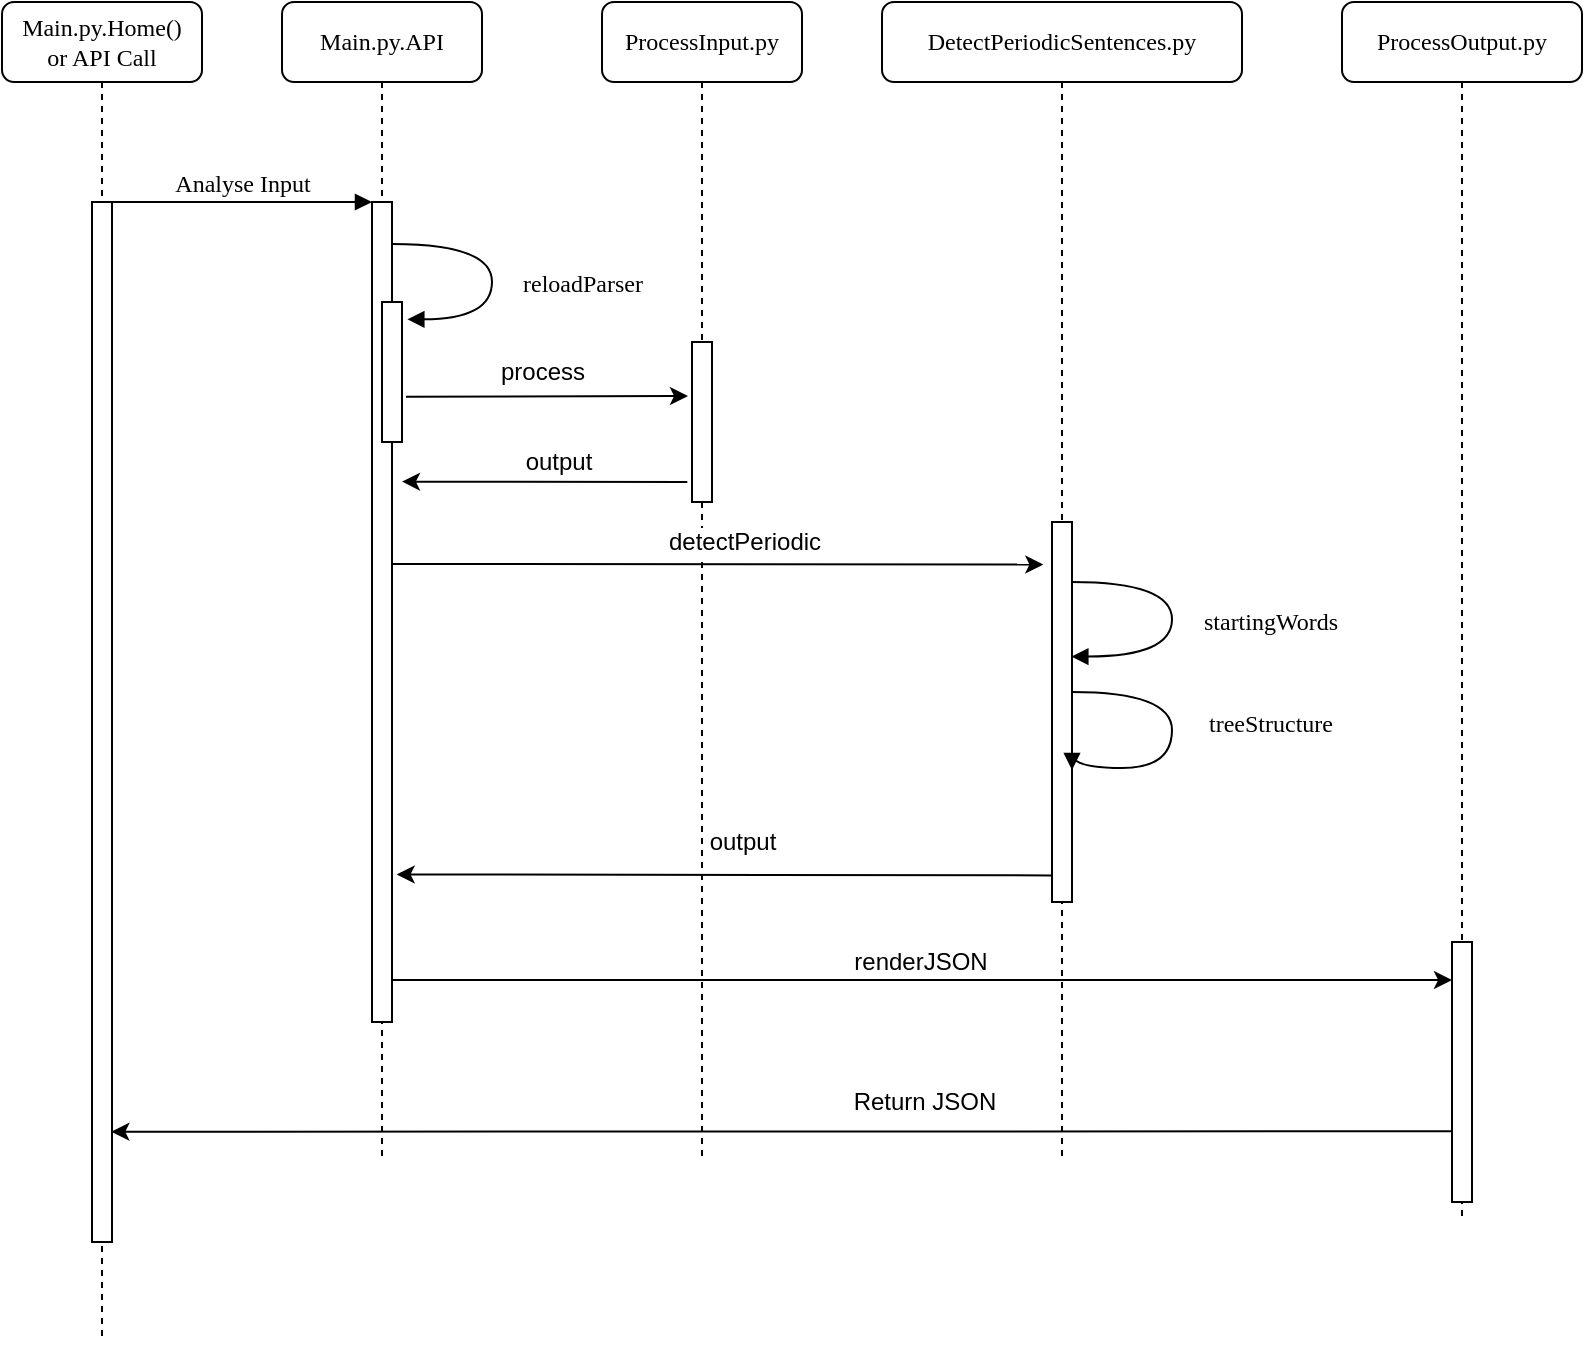 <mxfile version="12.2.4" type="device" pages="1"><diagram name="Page-1" id="13e1069c-82ec-6db2-03f1-153e76fe0fe0"><mxGraphModel dx="594" dy="705" grid="1" gridSize="10" guides="1" tooltips="1" connect="1" arrows="1" fold="1" page="1" pageScale="1" pageWidth="1100" pageHeight="850" background="#ffffff" math="0" shadow="0"><root><mxCell id="0"/><mxCell id="1" parent="0"/><mxCell id="7baba1c4bc27f4b0-2" value="Main.py.API" style="shape=umlLifeline;perimeter=lifelinePerimeter;whiteSpace=wrap;html=1;container=1;collapsible=0;recursiveResize=0;outlineConnect=0;rounded=1;shadow=0;comic=0;labelBackgroundColor=none;strokeWidth=1;fontFamily=Verdana;fontSize=12;align=center;" parent="1" vertex="1"><mxGeometry x="240" y="80" width="100" height="580" as="geometry"/></mxCell><mxCell id="7baba1c4bc27f4b0-10" value="" style="html=1;points=[];perimeter=orthogonalPerimeter;rounded=0;shadow=0;comic=0;labelBackgroundColor=none;strokeWidth=1;fontFamily=Verdana;fontSize=12;align=center;" parent="7baba1c4bc27f4b0-2" vertex="1"><mxGeometry x="45" y="100" width="10" height="410" as="geometry"/></mxCell><mxCell id="7baba1c4bc27f4b0-3" value="ProcessInput.py" style="shape=umlLifeline;perimeter=lifelinePerimeter;whiteSpace=wrap;html=1;container=1;collapsible=0;recursiveResize=0;outlineConnect=0;rounded=1;shadow=0;comic=0;labelBackgroundColor=none;strokeWidth=1;fontFamily=Verdana;fontSize=12;align=center;" parent="1" vertex="1"><mxGeometry x="400" y="80" width="100" height="580" as="geometry"/></mxCell><mxCell id="7baba1c4bc27f4b0-13" value="" style="html=1;points=[];perimeter=orthogonalPerimeter;rounded=0;shadow=0;comic=0;labelBackgroundColor=none;strokeWidth=1;fontFamily=Verdana;fontSize=12;align=center;" parent="7baba1c4bc27f4b0-3" vertex="1"><mxGeometry x="45" y="170" width="10" height="80" as="geometry"/></mxCell><mxCell id="7baba1c4bc27f4b0-4" value="DetectPeriodicSentences.py" style="shape=umlLifeline;perimeter=lifelinePerimeter;whiteSpace=wrap;html=1;container=1;collapsible=0;recursiveResize=0;outlineConnect=0;rounded=1;shadow=0;comic=0;labelBackgroundColor=none;strokeWidth=1;fontFamily=Verdana;fontSize=12;align=center;" parent="1" vertex="1"><mxGeometry x="540" y="80" width="180" height="580" as="geometry"/></mxCell><mxCell id="7baba1c4bc27f4b0-5" value="ProcessOutput.py" style="shape=umlLifeline;perimeter=lifelinePerimeter;whiteSpace=wrap;html=1;container=1;collapsible=0;recursiveResize=0;outlineConnect=0;rounded=1;shadow=0;comic=0;labelBackgroundColor=none;strokeWidth=1;fontFamily=Verdana;fontSize=12;align=center;" parent="1" vertex="1"><mxGeometry x="770" y="80" width="120" height="610" as="geometry"/></mxCell><mxCell id="4lOZrCJ5nxo64rTFisvt-16" value="" style="html=1;points=[];perimeter=orthogonalPerimeter;rounded=0;shadow=0;comic=0;labelBackgroundColor=none;strokeWidth=1;fontFamily=Verdana;fontSize=12;align=center;" vertex="1" parent="7baba1c4bc27f4b0-5"><mxGeometry x="55" y="470" width="10" height="130" as="geometry"/></mxCell><mxCell id="7baba1c4bc27f4b0-8" value="Main.py.Home()&lt;br&gt;or API Call" style="shape=umlLifeline;perimeter=lifelinePerimeter;whiteSpace=wrap;html=1;container=1;collapsible=0;recursiveResize=0;outlineConnect=0;rounded=1;shadow=0;comic=0;labelBackgroundColor=none;strokeWidth=1;fontFamily=Verdana;fontSize=12;align=center;" parent="1" vertex="1"><mxGeometry x="100" y="80" width="100" height="670" as="geometry"/></mxCell><mxCell id="7baba1c4bc27f4b0-9" value="" style="html=1;points=[];perimeter=orthogonalPerimeter;rounded=0;shadow=0;comic=0;labelBackgroundColor=none;strokeWidth=1;fontFamily=Verdana;fontSize=12;align=center;" parent="7baba1c4bc27f4b0-8" vertex="1"><mxGeometry x="45" y="100" width="10" height="520" as="geometry"/></mxCell><mxCell id="7baba1c4bc27f4b0-11" value="Analyse Input" style="html=1;verticalAlign=bottom;endArrow=block;entryX=0;entryY=0;labelBackgroundColor=none;fontFamily=Verdana;fontSize=12;edgeStyle=elbowEdgeStyle;elbow=vertical;" parent="1" source="7baba1c4bc27f4b0-9" target="7baba1c4bc27f4b0-10" edge="1"><mxGeometry relative="1" as="geometry"><mxPoint x="220" y="190" as="sourcePoint"/><mxPoint as="offset"/></mxGeometry></mxCell><mxCell id="4lOZrCJ5nxo64rTFisvt-1" value="reloadParser" style="html=1;verticalAlign=bottom;endArrow=block;labelBackgroundColor=none;fontFamily=Verdana;fontSize=12;elbow=vertical;edgeStyle=orthogonalEdgeStyle;curved=1;entryX=1.267;entryY=0.124;entryPerimeter=0;entryDx=0;entryDy=0;" edge="1" parent="1" target="4lOZrCJ5nxo64rTFisvt-2"><mxGeometry x="0.354" y="-46" relative="1" as="geometry"><mxPoint x="295" y="201" as="sourcePoint"/><mxPoint x="295" y="239" as="targetPoint"/><Array as="points"><mxPoint x="345" y="201"/><mxPoint x="345" y="239"/></Array><mxPoint x="45" y="37" as="offset"/></mxGeometry></mxCell><mxCell id="4lOZrCJ5nxo64rTFisvt-2" value="" style="html=1;points=[];perimeter=orthogonalPerimeter;rounded=0;shadow=0;comic=0;labelBackgroundColor=none;strokeWidth=1;fontFamily=Verdana;fontSize=12;align=center;" vertex="1" parent="1"><mxGeometry x="290" y="230" width="10" height="70" as="geometry"/></mxCell><mxCell id="4lOZrCJ5nxo64rTFisvt-3" value="" style="endArrow=classic;html=1;exitX=1.2;exitY=0.676;exitDx=0;exitDy=0;exitPerimeter=0;" edge="1" parent="1" source="4lOZrCJ5nxo64rTFisvt-2"><mxGeometry width="50" height="50" relative="1" as="geometry"><mxPoint x="340" y="280" as="sourcePoint"/><mxPoint x="443" y="277" as="targetPoint"/></mxGeometry></mxCell><mxCell id="4lOZrCJ5nxo64rTFisvt-5" value="process" style="text;html=1;resizable=0;points=[];align=center;verticalAlign=middle;labelBackgroundColor=#ffffff;" vertex="1" connectable="0" parent="4lOZrCJ5nxo64rTFisvt-3"><mxGeometry x="0.152" y="1" relative="1" as="geometry"><mxPoint x="-13" y="-11.5" as="offset"/></mxGeometry></mxCell><mxCell id="4lOZrCJ5nxo64rTFisvt-6" value="" style="endArrow=classic;html=1;exitX=-0.233;exitY=0.875;exitDx=0;exitDy=0;exitPerimeter=0;entryX=1.5;entryY=0.341;entryDx=0;entryDy=0;entryPerimeter=0;" edge="1" parent="1" source="7baba1c4bc27f4b0-13" target="7baba1c4bc27f4b0-10"><mxGeometry width="50" height="50" relative="1" as="geometry"><mxPoint x="350" y="360" as="sourcePoint"/><mxPoint x="400" y="310" as="targetPoint"/></mxGeometry></mxCell><mxCell id="4lOZrCJ5nxo64rTFisvt-7" value="output" style="text;html=1;resizable=0;points=[];align=center;verticalAlign=middle;labelBackgroundColor=#ffffff;" vertex="1" connectable="0" parent="4lOZrCJ5nxo64rTFisvt-6"><mxGeometry x="-0.364" y="2" relative="1" as="geometry"><mxPoint x="-19.5" y="-12.5" as="offset"/></mxGeometry></mxCell><mxCell id="4lOZrCJ5nxo64rTFisvt-8" value="" style="endArrow=classic;html=1;entryX=-0.433;entryY=0.112;entryDx=0;entryDy=0;entryPerimeter=0;" edge="1" parent="1" target="7baba1c4bc27f4b0-16"><mxGeometry width="50" height="50" relative="1" as="geometry"><mxPoint x="295" y="361" as="sourcePoint"/><mxPoint x="580" y="360" as="targetPoint"/></mxGeometry></mxCell><mxCell id="4lOZrCJ5nxo64rTFisvt-9" value="detectPeriodic" style="text;html=1;resizable=0;points=[];align=center;verticalAlign=middle;labelBackgroundColor=#ffffff;" vertex="1" connectable="0" parent="4lOZrCJ5nxo64rTFisvt-8"><mxGeometry x="0.083" y="2" relative="1" as="geometry"><mxPoint x="-0.5" y="-9" as="offset"/></mxGeometry></mxCell><mxCell id="7baba1c4bc27f4b0-16" value="" style="html=1;points=[];perimeter=orthogonalPerimeter;rounded=0;shadow=0;comic=0;labelBackgroundColor=none;strokeWidth=1;fontFamily=Verdana;fontSize=12;align=center;" parent="1" vertex="1"><mxGeometry x="625" y="340" width="10" height="190" as="geometry"/></mxCell><mxCell id="4lOZrCJ5nxo64rTFisvt-11" value="startingWords" style="html=1;verticalAlign=bottom;endArrow=block;labelBackgroundColor=none;fontFamily=Verdana;fontSize=12;elbow=vertical;edgeStyle=orthogonalEdgeStyle;curved=1;entryX=0.967;entryY=0.354;entryPerimeter=0;entryDx=0;entryDy=0;" edge="1" parent="1" target="7baba1c4bc27f4b0-16"><mxGeometry x="0.354" y="-56" relative="1" as="geometry"><mxPoint x="635" y="370" as="sourcePoint"/><mxPoint x="643" y="408" as="targetPoint"/><Array as="points"><mxPoint x="685" y="370"/><mxPoint x="685" y="408"/></Array><mxPoint x="55" y="48" as="offset"/></mxGeometry></mxCell><mxCell id="4lOZrCJ5nxo64rTFisvt-12" value="treeStructure" style="html=1;verticalAlign=bottom;endArrow=block;labelBackgroundColor=none;fontFamily=Verdana;fontSize=12;elbow=vertical;edgeStyle=orthogonalEdgeStyle;curved=1;" edge="1" parent="1"><mxGeometry x="0.304" y="-52" relative="1" as="geometry"><mxPoint x="635" y="425" as="sourcePoint"/><mxPoint x="635" y="464" as="targetPoint"/><Array as="points"><mxPoint x="685" y="425"/><mxPoint x="685" y="463"/></Array><mxPoint x="51" y="39" as="offset"/></mxGeometry></mxCell><mxCell id="4lOZrCJ5nxo64rTFisvt-13" value="" style="endArrow=classic;html=1;entryX=1.233;entryY=0.82;entryDx=0;entryDy=0;entryPerimeter=0;exitX=0.033;exitY=0.93;exitDx=0;exitDy=0;exitPerimeter=0;" edge="1" parent="1" source="7baba1c4bc27f4b0-16" target="7baba1c4bc27f4b0-10"><mxGeometry width="50" height="50" relative="1" as="geometry"><mxPoint x="540" y="540" as="sourcePoint"/><mxPoint x="590" y="490" as="targetPoint"/></mxGeometry></mxCell><mxCell id="4lOZrCJ5nxo64rTFisvt-14" value="output" style="text;html=1;resizable=0;points=[];align=center;verticalAlign=middle;labelBackgroundColor=#ffffff;" vertex="1" connectable="0" parent="4lOZrCJ5nxo64rTFisvt-13"><mxGeometry x="-0.342" y="1" relative="1" as="geometry"><mxPoint x="-47.5" y="-17.5" as="offset"/></mxGeometry></mxCell><mxCell id="4lOZrCJ5nxo64rTFisvt-15" value="" style="endArrow=classic;html=1;" edge="1" parent="1" target="4lOZrCJ5nxo64rTFisvt-16"><mxGeometry width="50" height="50" relative="1" as="geometry"><mxPoint x="295" y="569" as="sourcePoint"/><mxPoint x="550" y="555" as="targetPoint"/></mxGeometry></mxCell><mxCell id="4lOZrCJ5nxo64rTFisvt-17" value="renderJSON" style="text;html=1;resizable=0;points=[];align=center;verticalAlign=middle;labelBackgroundColor=#ffffff;" vertex="1" connectable="0" parent="4lOZrCJ5nxo64rTFisvt-15"><mxGeometry x="0.042" y="-1" relative="1" as="geometry"><mxPoint x="-12" y="-10" as="offset"/></mxGeometry></mxCell><mxCell id="4lOZrCJ5nxo64rTFisvt-18" value="" style="endArrow=classic;html=1;entryX=0.967;entryY=0.894;entryDx=0;entryDy=0;entryPerimeter=0;exitX=0.033;exitY=0.728;exitDx=0;exitDy=0;exitPerimeter=0;" edge="1" parent="1" source="4lOZrCJ5nxo64rTFisvt-16" target="7baba1c4bc27f4b0-9"><mxGeometry width="50" height="50" relative="1" as="geometry"><mxPoint x="820" y="650" as="sourcePoint"/><mxPoint x="320" y="650" as="targetPoint"/></mxGeometry></mxCell><mxCell id="4lOZrCJ5nxo64rTFisvt-19" value="Return JSON" style="text;html=1;resizable=0;points=[];align=center;verticalAlign=middle;labelBackgroundColor=#ffffff;" vertex="1" connectable="0" parent="4lOZrCJ5nxo64rTFisvt-18"><mxGeometry x="-0.205" relative="1" as="geometry"><mxPoint x="1.5" y="-14.5" as="offset"/></mxGeometry></mxCell></root></mxGraphModel></diagram></mxfile>